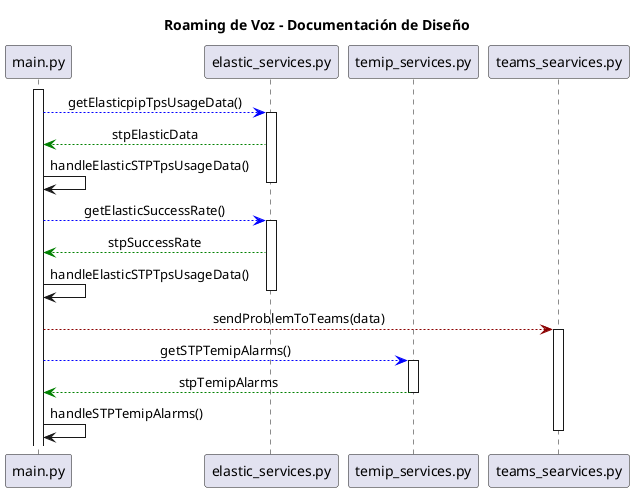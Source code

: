 @startuml sequenceEj-1
!define BlueGreen [color=blue]
!define GreenBlue [color=green]

skinparam SequenceMessageAlignment center
skinparam participant {
  backgroundColor<<BlueGreen>> GreenBlue
}

title Roaming de Voz - Documentación de Diseño

participant "main.py" as M
participant "elastic_services.py" as E
participant "temip_services.py" as T
participant "teams_searvices.py" as TT

activate M
M -[#Blue]-> E: getElasticpipTpsUsageData()
activate E
E -[#Green]-> M: stpElasticData
M -> M: handleElasticSTPTpsUsageData()
deactivate E

M -[#Blue]-> E: getElasticSuccessRate()
activate E
E -[#Green]-> M: stpSuccessRate
M -> M: handleElasticSTPTpsUsageData()
deactivate E

M -[#DarkRed]-> TT: sendProblemToTeams(data)
activate TT

M -[#Blue]-> T: getSTPTemipAlarms()
activate T
T -[#Green]-> M: stpTemipAlarms
deactivate T

M -> M: handleSTPTemipAlarms()
deactivate TT

@enduml
